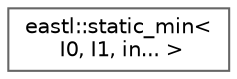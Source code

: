 digraph "类继承关系图"
{
 // LATEX_PDF_SIZE
  bgcolor="transparent";
  edge [fontname=Helvetica,fontsize=10,labelfontname=Helvetica,labelfontsize=10];
  node [fontname=Helvetica,fontsize=10,shape=box,height=0.2,width=0.4];
  rankdir="LR";
  Node0 [id="Node000000",label="eastl::static_min\<\l I0, I1, in... \>",height=0.2,width=0.4,color="grey40", fillcolor="white", style="filled",URL="$structeastl_1_1static__min_3_01_i0_00_01_i1_00_01in_8_8_8_01_4.html",tooltip=" "];
}
